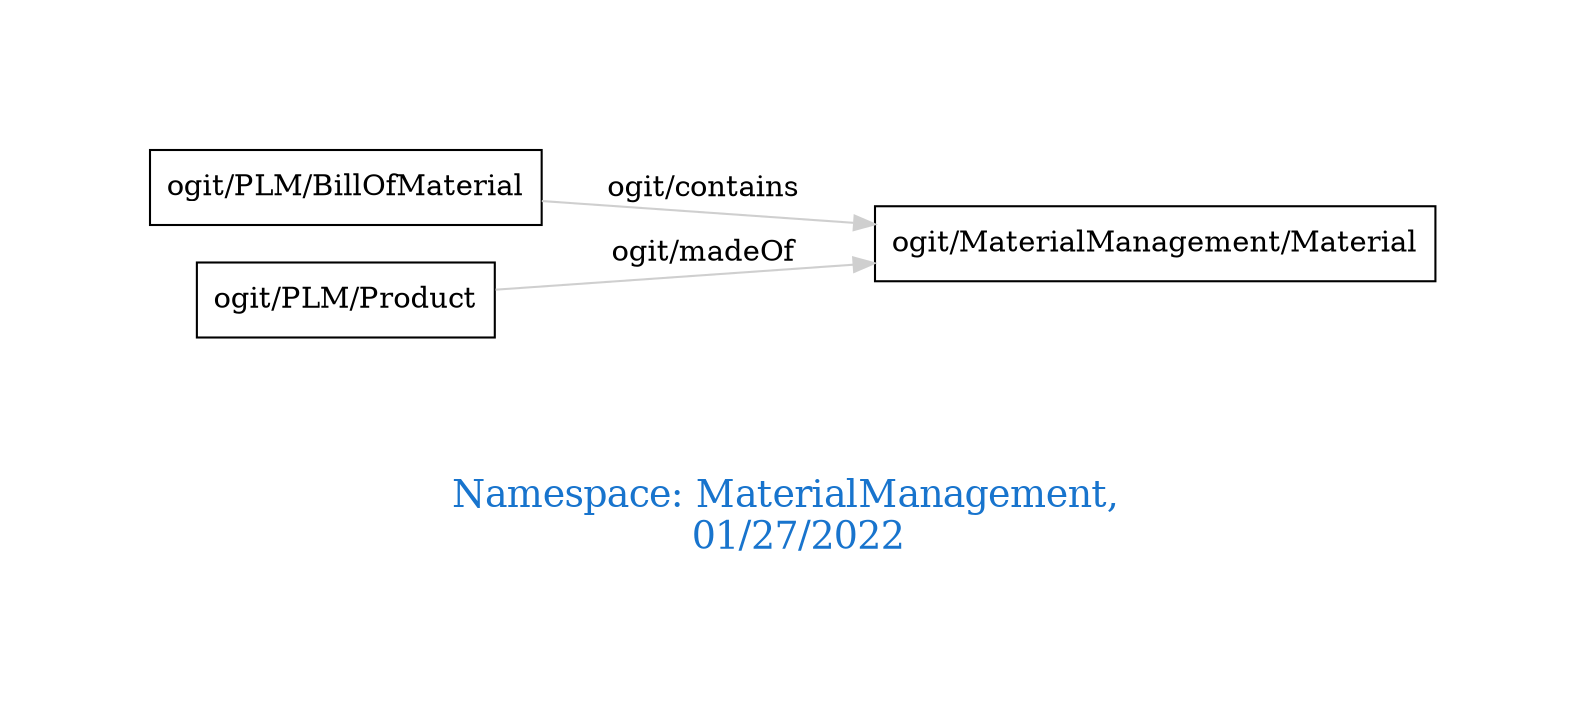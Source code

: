 digraph OGIT_ontology {
 graph [ rankdir= LR,pad=1 
fontsize = 18,
fontcolor= dodgerblue3,label = "\n\n\nNamespace: MaterialManagement, \n 01/27/2022"];
node[shape=polygon];
edge [  color="gray81"];

   "ogit/PLM/BillOfMaterial" -> "ogit/MaterialManagement/Material" [label="   ogit/contains    "];
   "ogit/PLM/Product" -> "ogit/MaterialManagement/Material" [label="   ogit/madeOf    "];
}
